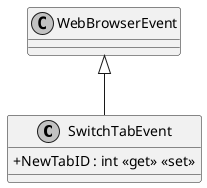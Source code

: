 @startuml
skinparam monochrome true
skinparam ClassAttributeIconSize 0
class SwitchTabEvent {
    + NewTabID : int <<get>> <<set>>
}
WebBrowserEvent <|-- SwitchTabEvent
@enduml
